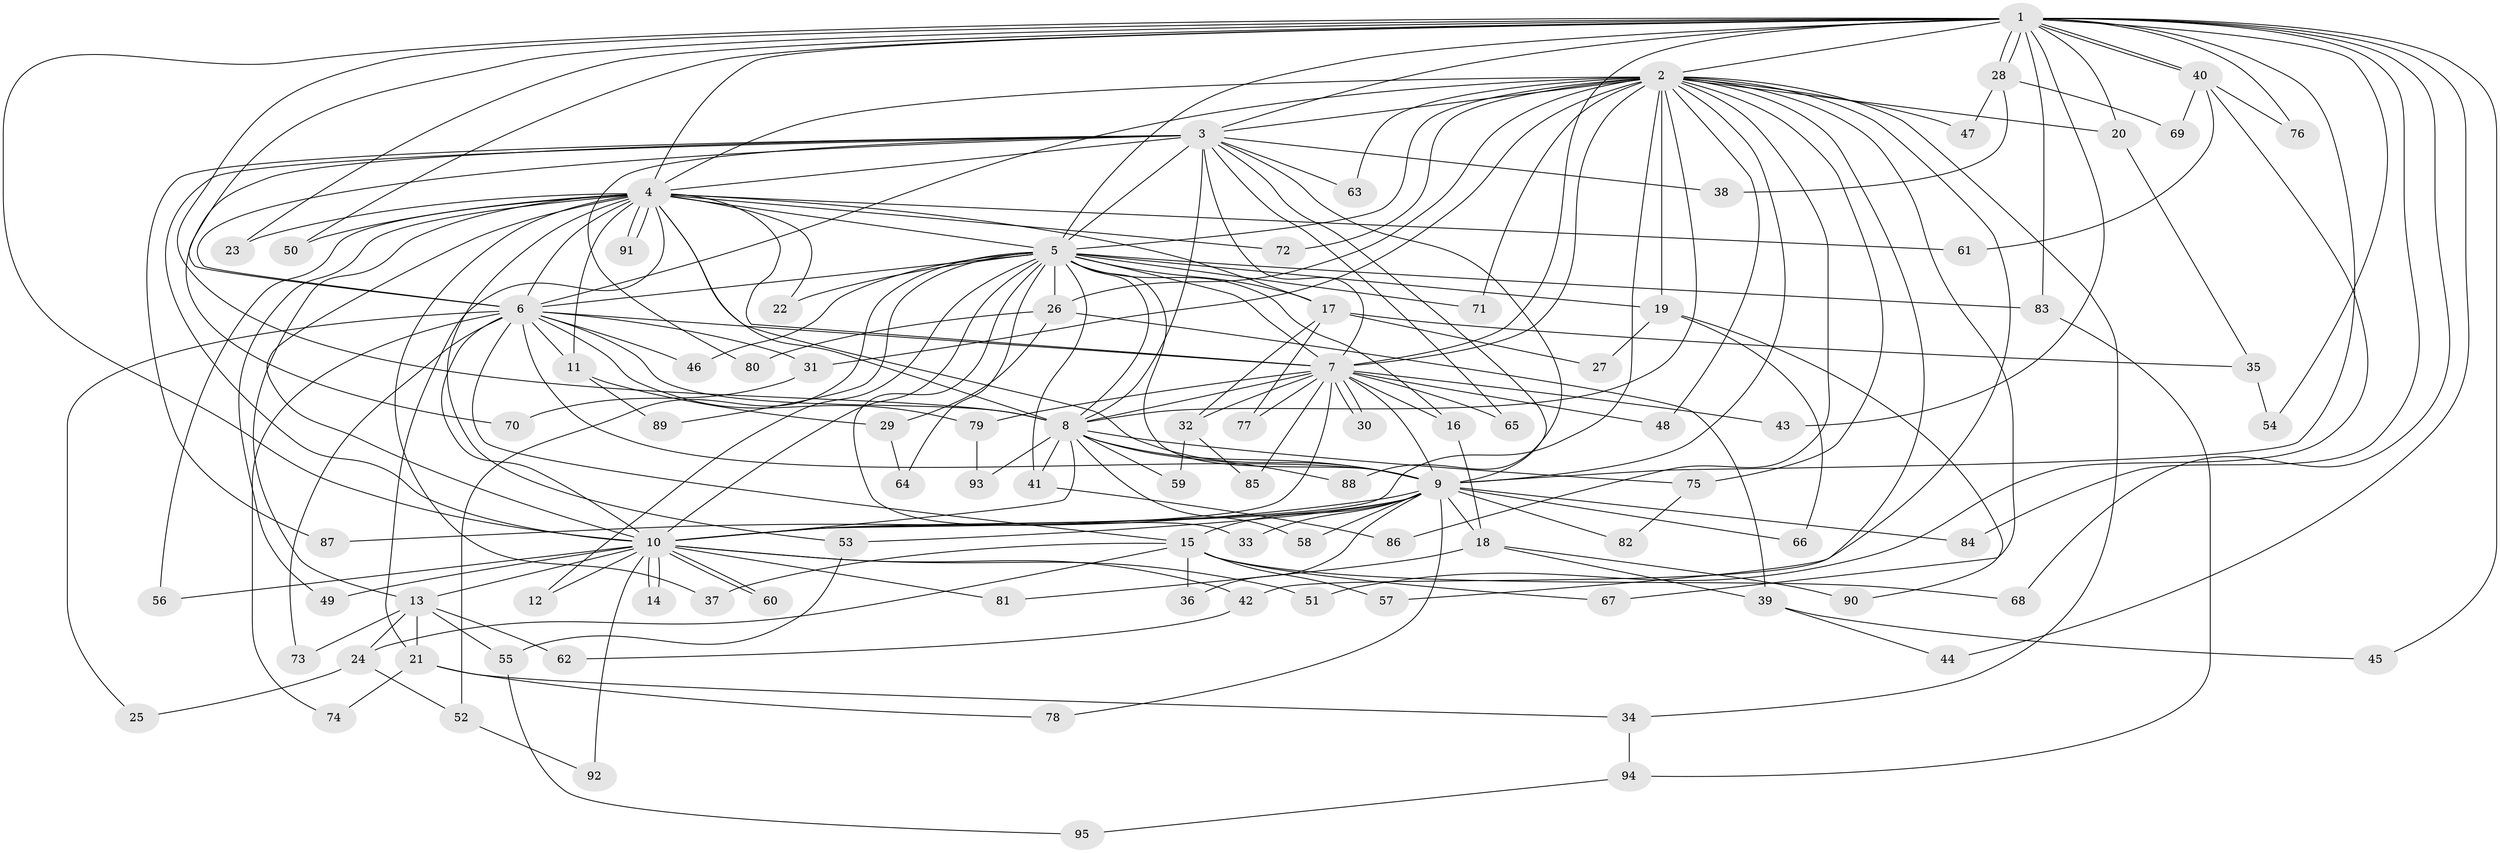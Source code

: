 // coarse degree distribution, {1: 0.13793103448275862, 13: 0.10344827586206896, 3: 0.1724137931034483, 10: 0.034482758620689655, 6: 0.06896551724137931, 2: 0.034482758620689655, 14: 0.06896551724137931, 4: 0.13793103448275862, 8: 0.034482758620689655, 5: 0.13793103448275862, 15: 0.034482758620689655, 11: 0.034482758620689655}
// Generated by graph-tools (version 1.1) at 2025/36/03/04/25 23:36:16]
// undirected, 95 vertices, 215 edges
graph export_dot {
  node [color=gray90,style=filled];
  1;
  2;
  3;
  4;
  5;
  6;
  7;
  8;
  9;
  10;
  11;
  12;
  13;
  14;
  15;
  16;
  17;
  18;
  19;
  20;
  21;
  22;
  23;
  24;
  25;
  26;
  27;
  28;
  29;
  30;
  31;
  32;
  33;
  34;
  35;
  36;
  37;
  38;
  39;
  40;
  41;
  42;
  43;
  44;
  45;
  46;
  47;
  48;
  49;
  50;
  51;
  52;
  53;
  54;
  55;
  56;
  57;
  58;
  59;
  60;
  61;
  62;
  63;
  64;
  65;
  66;
  67;
  68;
  69;
  70;
  71;
  72;
  73;
  74;
  75;
  76;
  77;
  78;
  79;
  80;
  81;
  82;
  83;
  84;
  85;
  86;
  87;
  88;
  89;
  90;
  91;
  92;
  93;
  94;
  95;
  1 -- 2;
  1 -- 3;
  1 -- 4;
  1 -- 5;
  1 -- 6;
  1 -- 7;
  1 -- 8;
  1 -- 9;
  1 -- 10;
  1 -- 20;
  1 -- 23;
  1 -- 28;
  1 -- 28;
  1 -- 40;
  1 -- 40;
  1 -- 43;
  1 -- 44;
  1 -- 45;
  1 -- 50;
  1 -- 54;
  1 -- 68;
  1 -- 76;
  1 -- 83;
  1 -- 84;
  2 -- 3;
  2 -- 4;
  2 -- 5;
  2 -- 6;
  2 -- 7;
  2 -- 8;
  2 -- 9;
  2 -- 10;
  2 -- 19;
  2 -- 20;
  2 -- 26;
  2 -- 31;
  2 -- 34;
  2 -- 42;
  2 -- 47;
  2 -- 48;
  2 -- 57;
  2 -- 63;
  2 -- 67;
  2 -- 71;
  2 -- 72;
  2 -- 75;
  2 -- 86;
  3 -- 4;
  3 -- 5;
  3 -- 6;
  3 -- 7;
  3 -- 8;
  3 -- 9;
  3 -- 10;
  3 -- 38;
  3 -- 63;
  3 -- 65;
  3 -- 70;
  3 -- 80;
  3 -- 87;
  3 -- 88;
  4 -- 5;
  4 -- 6;
  4 -- 7;
  4 -- 8;
  4 -- 9;
  4 -- 10;
  4 -- 11;
  4 -- 13;
  4 -- 17;
  4 -- 21;
  4 -- 22;
  4 -- 23;
  4 -- 37;
  4 -- 49;
  4 -- 50;
  4 -- 53;
  4 -- 56;
  4 -- 61;
  4 -- 72;
  4 -- 91;
  4 -- 91;
  5 -- 6;
  5 -- 7;
  5 -- 8;
  5 -- 9;
  5 -- 10;
  5 -- 12;
  5 -- 16;
  5 -- 17;
  5 -- 19;
  5 -- 22;
  5 -- 26;
  5 -- 33;
  5 -- 41;
  5 -- 46;
  5 -- 52;
  5 -- 64;
  5 -- 71;
  5 -- 83;
  5 -- 89;
  6 -- 7;
  6 -- 8;
  6 -- 9;
  6 -- 10;
  6 -- 11;
  6 -- 15;
  6 -- 25;
  6 -- 31;
  6 -- 46;
  6 -- 73;
  6 -- 74;
  6 -- 79;
  7 -- 8;
  7 -- 9;
  7 -- 10;
  7 -- 16;
  7 -- 30;
  7 -- 30;
  7 -- 32;
  7 -- 43;
  7 -- 48;
  7 -- 65;
  7 -- 77;
  7 -- 79;
  7 -- 85;
  8 -- 9;
  8 -- 10;
  8 -- 41;
  8 -- 58;
  8 -- 59;
  8 -- 75;
  8 -- 88;
  8 -- 93;
  9 -- 10;
  9 -- 15;
  9 -- 18;
  9 -- 33;
  9 -- 36;
  9 -- 53;
  9 -- 58;
  9 -- 66;
  9 -- 78;
  9 -- 82;
  9 -- 84;
  9 -- 87;
  10 -- 12;
  10 -- 13;
  10 -- 14;
  10 -- 14;
  10 -- 42;
  10 -- 49;
  10 -- 51;
  10 -- 56;
  10 -- 60;
  10 -- 60;
  10 -- 81;
  10 -- 92;
  11 -- 29;
  11 -- 89;
  13 -- 21;
  13 -- 24;
  13 -- 55;
  13 -- 62;
  13 -- 73;
  15 -- 24;
  15 -- 36;
  15 -- 37;
  15 -- 57;
  15 -- 67;
  15 -- 68;
  16 -- 18;
  17 -- 27;
  17 -- 32;
  17 -- 35;
  17 -- 77;
  18 -- 39;
  18 -- 81;
  18 -- 90;
  19 -- 27;
  19 -- 66;
  19 -- 90;
  20 -- 35;
  21 -- 34;
  21 -- 74;
  21 -- 78;
  24 -- 25;
  24 -- 52;
  26 -- 29;
  26 -- 39;
  26 -- 80;
  28 -- 38;
  28 -- 47;
  28 -- 69;
  29 -- 64;
  31 -- 70;
  32 -- 59;
  32 -- 85;
  34 -- 94;
  35 -- 54;
  39 -- 44;
  39 -- 45;
  40 -- 51;
  40 -- 61;
  40 -- 69;
  40 -- 76;
  41 -- 86;
  42 -- 62;
  52 -- 92;
  53 -- 55;
  55 -- 95;
  75 -- 82;
  79 -- 93;
  83 -- 94;
  94 -- 95;
}

